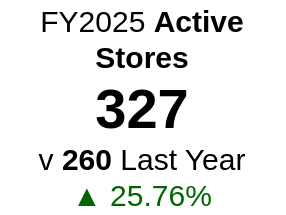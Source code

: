 <mxfile version="27.0.9">
  <diagram name="Page-1" id="ch1Dm2VxDqaLV5PgKlJN">
    <mxGraphModel dx="1182" dy="655" grid="0" gridSize="10" guides="1" tooltips="1" connect="1" arrows="1" fold="1" page="1" pageScale="1" pageWidth="850" pageHeight="1100" math="0" shadow="0">
      <root>
        <mxCell id="0" />
        <mxCell id="1" parent="0" />
        <mxCell id="Bqcsnk6o5HV2CxwZ6nPX-1" value="&lt;font style=&quot;font-size: 15px;&quot;&gt;FY2025 &lt;b&gt;Active Stores&lt;/b&gt;&lt;/font&gt;&lt;font style=&quot;&quot;&gt; &lt;br&gt;&lt;span style=&quot;font-size: 28px;&quot;&gt;&lt;b&gt;327&lt;/b&gt;&lt;/span&gt;&lt;br&gt;&lt;font style=&quot;&quot;&gt;&lt;span style=&quot;font-size: 15px;&quot;&gt;v &lt;b&gt;260&lt;/b&gt; Last Year&lt;/span&gt;&lt;br&gt;&lt;span style=&quot;font-size: 15px;&quot;&gt;&lt;font style=&quot;color: rgb(0, 102, 0);&quot;&gt;▲ 25.76%&lt;/font&gt;&lt;/span&gt;&lt;/font&gt;&lt;/font&gt;" style="text;html=1;align=center;verticalAlign=middle;whiteSpace=wrap;rounded=0;" vertex="1" parent="1">
          <mxGeometry x="24" y="99" width="142" height="105" as="geometry" />
        </mxCell>
      </root>
    </mxGraphModel>
  </diagram>
</mxfile>
